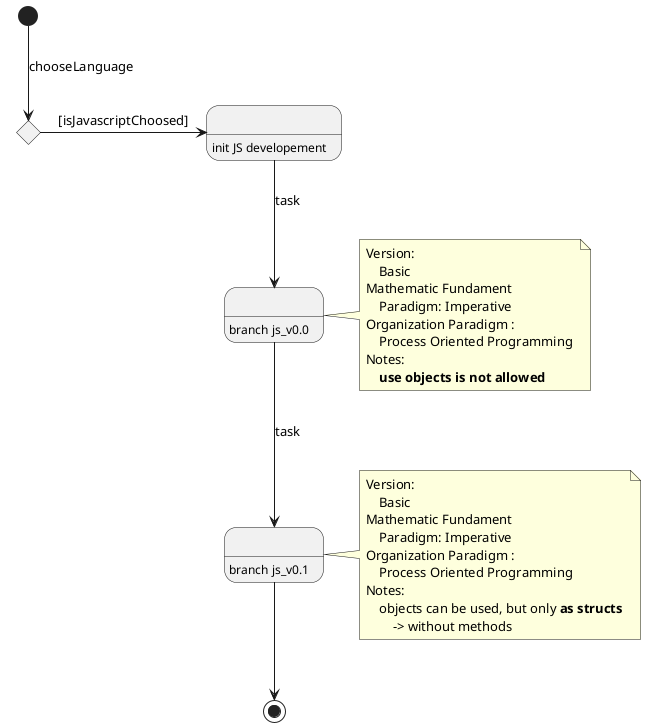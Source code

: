 @startuml develop process

state languageChoice <<choice>>

state WITH_JavaScript as " " : init JS developement  
state T1 as " " : branch js_v0.0
state T2 as " " : branch js_v0.1

[*] --> languageChoice : chooseLanguage
languageChoice -right-> WITH_JavaScript : [isJavascriptChoosed]
WITH_JavaScript --> T1 : task 
T1 --> T2 : task 
T2 --> [*]

note right of T1
Version: 
    Basic
Mathematic Fundament 
    Paradigm: Imperative
Organization Paradigm : 
    Process Oriented Programming 
Notes: 
    <b>use objects is not allowed</b>
endnote

note right of T2
Version: 
    Basic
Mathematic Fundament 
    Paradigm: Imperative
Organization Paradigm : 
    Process Oriented Programming    
Notes: 
    objects can be used, but only <b>as structs</b> 
        -> without methods
endnote

@enduml